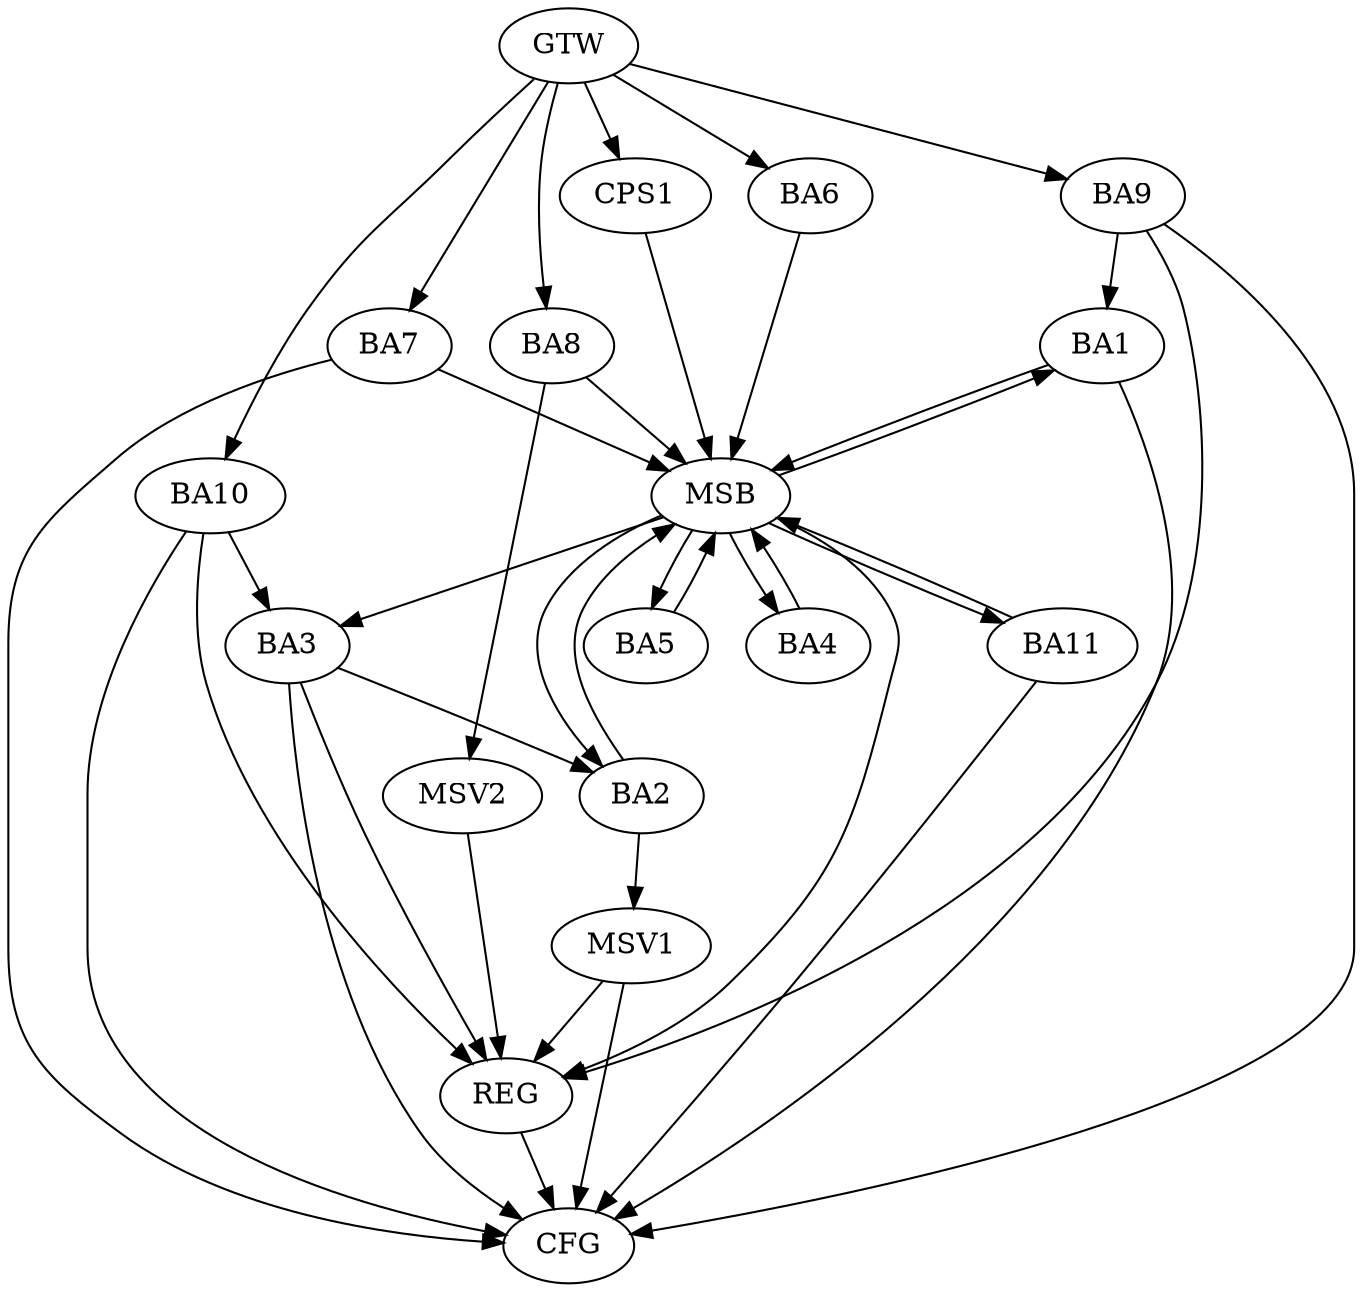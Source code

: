 strict digraph G {
  BA1 [ label="BA1" ];
  BA2 [ label="BA2" ];
  BA3 [ label="BA3" ];
  BA4 [ label="BA4" ];
  BA5 [ label="BA5" ];
  BA6 [ label="BA6" ];
  BA7 [ label="BA7" ];
  BA8 [ label="BA8" ];
  BA9 [ label="BA9" ];
  BA10 [ label="BA10" ];
  BA11 [ label="BA11" ];
  CPS1 [ label="CPS1" ];
  GTW [ label="GTW" ];
  REG [ label="REG" ];
  MSB [ label="MSB" ];
  CFG [ label="CFG" ];
  MSV1 [ label="MSV1" ];
  MSV2 [ label="MSV2" ];
  BA3 -> BA2;
  BA9 -> BA1;
  BA10 -> BA3;
  GTW -> BA6;
  GTW -> BA7;
  GTW -> BA8;
  GTW -> BA9;
  GTW -> BA10;
  GTW -> CPS1;
  BA3 -> REG;
  BA9 -> REG;
  BA10 -> REG;
  BA1 -> MSB;
  MSB -> BA2;
  MSB -> REG;
  BA2 -> MSB;
  MSB -> BA1;
  BA4 -> MSB;
  BA5 -> MSB;
  BA6 -> MSB;
  MSB -> BA3;
  BA7 -> MSB;
  BA8 -> MSB;
  MSB -> BA4;
  BA11 -> MSB;
  MSB -> BA5;
  CPS1 -> MSB;
  MSB -> BA11;
  BA7 -> CFG;
  BA10 -> CFG;
  BA9 -> CFG;
  BA11 -> CFG;
  BA1 -> CFG;
  REG -> CFG;
  BA3 -> CFG;
  BA2 -> MSV1;
  MSV1 -> REG;
  MSV1 -> CFG;
  BA8 -> MSV2;
  MSV2 -> REG;
}

